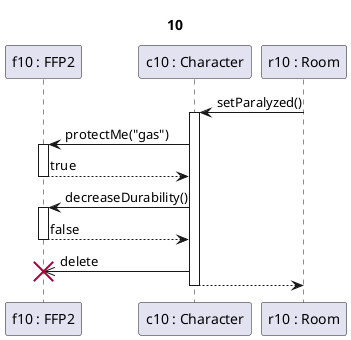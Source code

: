 @startuml gazed_room
Title 10

participant "f10 : FFP2" as f
participant "c10 : Character" as char
participant "r10 : Room" as sz

sz->char ++: setParalyzed()

char->f ++: protectMe("gas")
return true

char->f ++: decreaseDurability()

return false

char->>f !!: delete

char-->sz --: